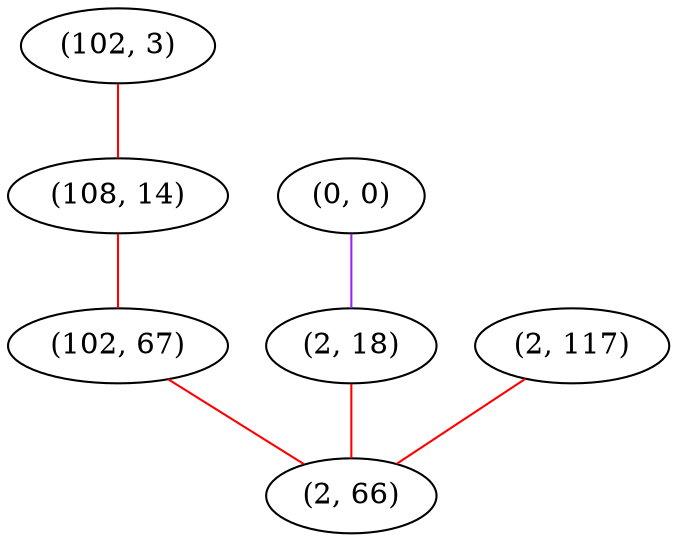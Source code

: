 graph "" {
"(102, 3)";
"(0, 0)";
"(108, 14)";
"(2, 18)";
"(2, 117)";
"(102, 67)";
"(2, 66)";
"(102, 3)" -- "(108, 14)"  [color=red, key=0, weight=1];
"(0, 0)" -- "(2, 18)"  [color=purple, key=0, weight=4];
"(108, 14)" -- "(102, 67)"  [color=red, key=0, weight=1];
"(2, 18)" -- "(2, 66)"  [color=red, key=0, weight=1];
"(2, 117)" -- "(2, 66)"  [color=red, key=0, weight=1];
"(102, 67)" -- "(2, 66)"  [color=red, key=0, weight=1];
}
